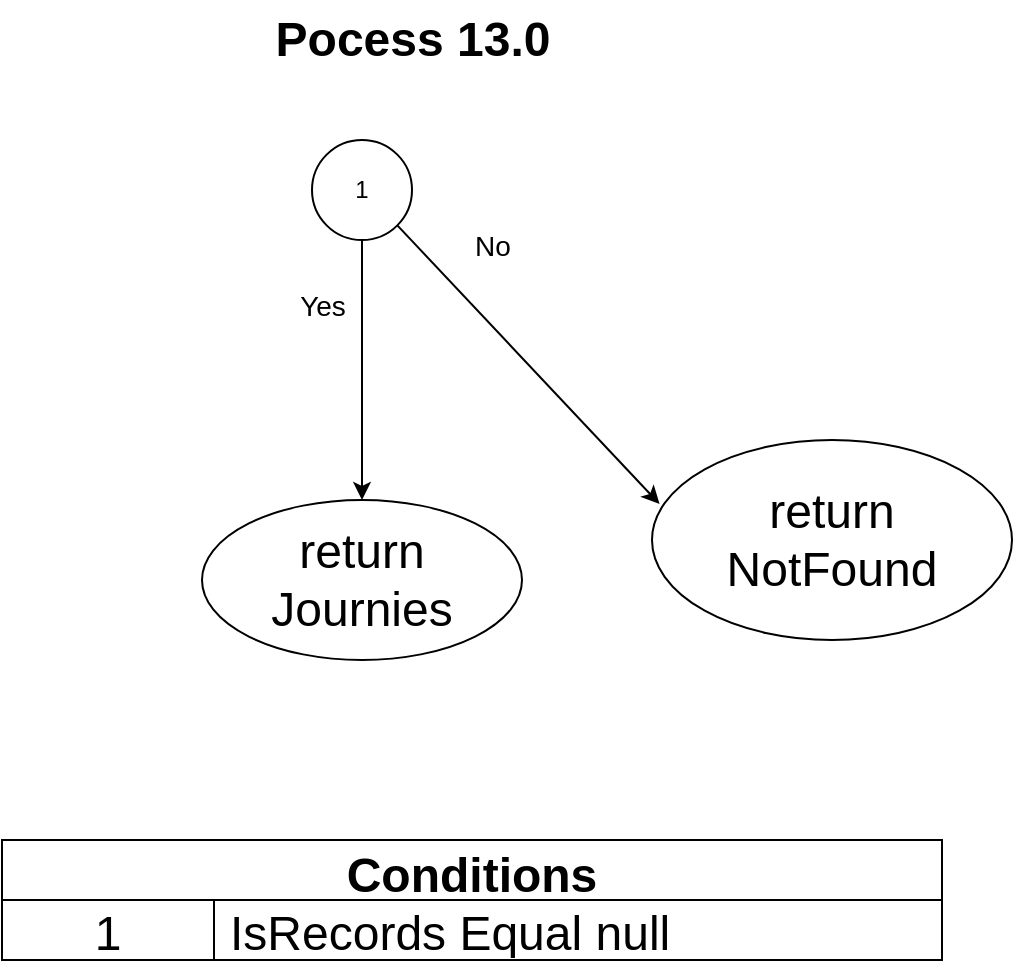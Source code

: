 <mxfile>
    <diagram id="-ZHYLuxGdDFjrx1xB4OI" name="Page-1">
        <mxGraphModel dx="710" dy="571" grid="1" gridSize="10" guides="1" tooltips="1" connect="1" arrows="1" fold="1" page="1" pageScale="1" pageWidth="850" pageHeight="1100" math="0" shadow="0">
            <root>
                <mxCell id="0"/>
                <mxCell id="1" parent="0"/>
                <mxCell id="2" value="&lt;font style=&quot;font-size: 24px;&quot;&gt;&lt;b&gt;Pocess 13.0&lt;/b&gt;&lt;/font&gt;" style="text;html=1;align=center;verticalAlign=middle;resizable=0;points=[];autosize=1;strokeColor=none;fillColor=none;" vertex="1" parent="1">
                    <mxGeometry x="325" width="160" height="40" as="geometry"/>
                </mxCell>
                <mxCell id="3" value="Conditions" style="shape=table;startSize=30;container=1;collapsible=0;childLayout=tableLayout;fixedRows=1;rowLines=0;fontStyle=1;fontSize=24;" vertex="1" parent="1">
                    <mxGeometry x="200" y="420" width="470" height="60" as="geometry"/>
                </mxCell>
                <mxCell id="4" value="" style="shape=tableRow;horizontal=0;startSize=0;swimlaneHead=0;swimlaneBody=0;top=0;left=0;bottom=0;right=0;collapsible=0;dropTarget=0;fillColor=none;points=[[0,0.5],[1,0.5]];portConstraint=eastwest;fontSize=24;" vertex="1" parent="3">
                    <mxGeometry y="30" width="470" height="30" as="geometry"/>
                </mxCell>
                <mxCell id="5" value="1" style="shape=partialRectangle;html=1;whiteSpace=wrap;connectable=0;fillColor=none;top=0;left=0;bottom=0;right=0;overflow=hidden;pointerEvents=1;fontSize=24;" vertex="1" parent="4">
                    <mxGeometry width="106" height="30" as="geometry">
                        <mxRectangle width="106" height="30" as="alternateBounds"/>
                    </mxGeometry>
                </mxCell>
                <mxCell id="6" value="IsRecords Equal null" style="shape=partialRectangle;html=1;whiteSpace=wrap;connectable=0;fillColor=none;top=0;left=0;bottom=0;right=0;align=left;spacingLeft=6;overflow=hidden;fontSize=24;" vertex="1" parent="4">
                    <mxGeometry x="106" width="364" height="30" as="geometry">
                        <mxRectangle width="364" height="30" as="alternateBounds"/>
                    </mxGeometry>
                </mxCell>
                <mxCell id="7" style="edgeStyle=none;html=1;exitX=1;exitY=1;exitDx=0;exitDy=0;entryX=0.021;entryY=0.32;entryDx=0;entryDy=0;entryPerimeter=0;fontSize=24;" edge="1" parent="1" source="9" target="10">
                    <mxGeometry relative="1" as="geometry"/>
                </mxCell>
                <mxCell id="8" style="edgeStyle=none;html=1;exitX=0.5;exitY=1;exitDx=0;exitDy=0;entryX=0.5;entryY=0;entryDx=0;entryDy=0;fontSize=14;" edge="1" parent="1" source="9" target="13">
                    <mxGeometry relative="1" as="geometry">
                        <mxPoint x="380" y="300" as="targetPoint"/>
                    </mxGeometry>
                </mxCell>
                <mxCell id="9" value="1" style="ellipse;whiteSpace=wrap;html=1;aspect=fixed;" vertex="1" parent="1">
                    <mxGeometry x="355" y="70" width="50" height="50" as="geometry"/>
                </mxCell>
                <mxCell id="10" value="return &lt;br&gt;NotFound" style="ellipse;whiteSpace=wrap;html=1;fontSize=24;" vertex="1" parent="1">
                    <mxGeometry x="525" y="220" width="180" height="100" as="geometry"/>
                </mxCell>
                <mxCell id="11" value="&lt;font style=&quot;font-size: 14px;&quot;&gt;No&lt;/font&gt;" style="text;html=1;align=center;verticalAlign=middle;resizable=0;points=[];autosize=1;strokeColor=none;fillColor=none;fontSize=24;" vertex="1" parent="1">
                    <mxGeometry x="425" y="100" width="40" height="40" as="geometry"/>
                </mxCell>
                <mxCell id="12" value="&lt;font style=&quot;font-size: 14px;&quot;&gt;Yes&lt;/font&gt;" style="text;html=1;align=center;verticalAlign=middle;resizable=0;points=[];autosize=1;strokeColor=none;fillColor=none;fontSize=24;" vertex="1" parent="1">
                    <mxGeometry x="335" y="130" width="50" height="40" as="geometry"/>
                </mxCell>
                <mxCell id="13" value="return Journies" style="ellipse;whiteSpace=wrap;html=1;fontSize=24;" vertex="1" parent="1">
                    <mxGeometry x="300" y="250" width="160" height="80" as="geometry"/>
                </mxCell>
            </root>
        </mxGraphModel>
    </diagram>
</mxfile>